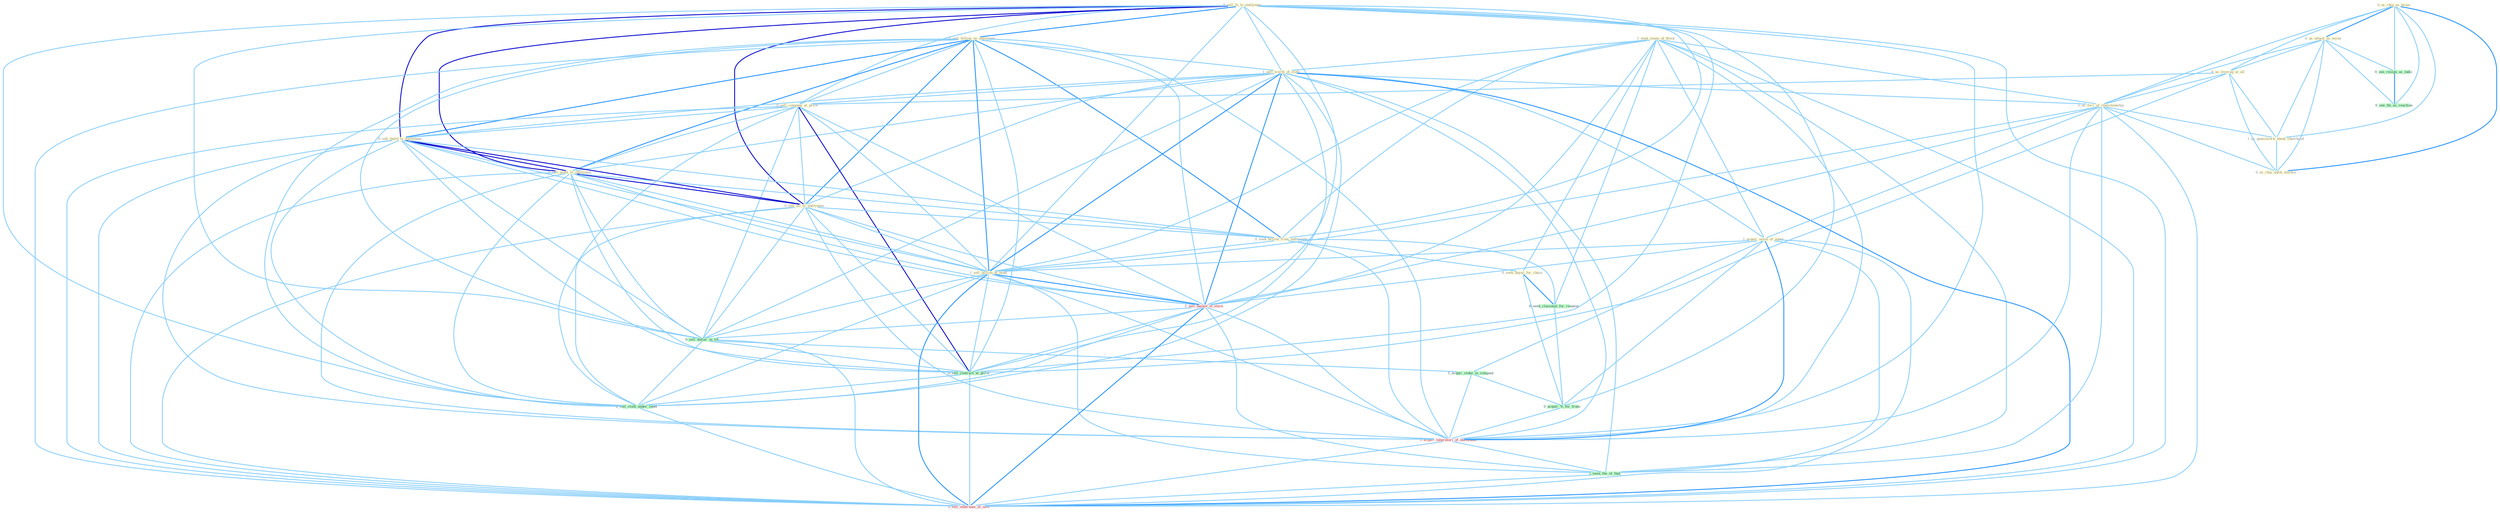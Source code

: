 Graph G{ 
    node
    [shape=polygon,style=filled,width=.5,height=.06,color="#BDFCC9",fixedsize=true,fontsize=4,
    fontcolor="#2f4f4f"];
    {node
    [color="#ffffe0", fontcolor="#8b7d6b"] "1_seek_mean_of_block " "0_us_chip_as_brain " "0_sell_%_to_entitynam " "0_us_attack_as_excus " "0_us_leverag_at_all " "0_sell_billion_on_entitynam " "1_sell_worth_of_cloth " "0_sell_compani_at_price " "0_sell_build_to_entitynam " "0_sell_plant_to_entitynam " "0_sell_all_to_entitynam " "0_seek_billion_from_entitynam " "1_us_forc_of_chairmanship " "1_us_guesswork_about_likelihood " "0_seek_buyer_for_chain " "1_acquir_asset_of_agenc " "1_sell_billion_of_bond " "0_us_chip_unlik_machin "}
{node [color="#fff0f5", fontcolor="#b22222"] "1_sell_basket_of_stock " "1_acquir_laboratori_of_entitynam " "1_sell_othernum_of_offic "}
edge [color="#B0E2FF"];

	"1_seek_mean_of_block " -- "1_sell_worth_of_cloth " [w="1", color="#87cefa" ];
	"1_seek_mean_of_block " -- "0_seek_billion_from_entitynam " [w="1", color="#87cefa" ];
	"1_seek_mean_of_block " -- "1_us_forc_of_chairmanship " [w="1", color="#87cefa" ];
	"1_seek_mean_of_block " -- "0_seek_buyer_for_chain " [w="1", color="#87cefa" ];
	"1_seek_mean_of_block " -- "1_acquir_asset_of_agenc " [w="1", color="#87cefa" ];
	"1_seek_mean_of_block " -- "1_sell_billion_of_bond " [w="1", color="#87cefa" ];
	"1_seek_mean_of_block " -- "0_seek_classmat_for_reunion " [w="1", color="#87cefa" ];
	"1_seek_mean_of_block " -- "1_sell_basket_of_stock " [w="1", color="#87cefa" ];
	"1_seek_mean_of_block " -- "1_acquir_laboratori_of_entitynam " [w="1", color="#87cefa" ];
	"1_seek_mean_of_block " -- "1_seen_the_of_that " [w="1", color="#87cefa" ];
	"1_seek_mean_of_block " -- "1_sell_othernum_of_offic " [w="1", color="#87cefa" ];
	"0_us_chip_as_brain " -- "0_us_attack_as_excus " [w="2", color="#1e90ff" , len=0.8];
	"0_us_chip_as_brain " -- "0_us_leverag_at_all " [w="1", color="#87cefa" ];
	"0_us_chip_as_brain " -- "1_us_forc_of_chairmanship " [w="1", color="#87cefa" ];
	"0_us_chip_as_brain " -- "1_us_guesswork_about_likelihood " [w="1", color="#87cefa" ];
	"0_us_chip_as_brain " -- "0_us_chip_unlik_machin " [w="2", color="#1e90ff" , len=0.8];
	"0_us_chip_as_brain " -- "0_see_resign_as_indic " [w="1", color="#87cefa" ];
	"0_us_chip_as_brain " -- "0_see_thi_as_reaction " [w="1", color="#87cefa" ];
	"0_sell_%_to_entitynam " -- "0_sell_billion_on_entitynam " [w="2", color="#1e90ff" , len=0.8];
	"0_sell_%_to_entitynam " -- "1_sell_worth_of_cloth " [w="1", color="#87cefa" ];
	"0_sell_%_to_entitynam " -- "0_sell_compani_at_price " [w="1", color="#87cefa" ];
	"0_sell_%_to_entitynam " -- "0_sell_build_to_entitynam " [w="3", color="#0000cd" , len=0.6];
	"0_sell_%_to_entitynam " -- "0_sell_plant_to_entitynam " [w="3", color="#0000cd" , len=0.6];
	"0_sell_%_to_entitynam " -- "0_sell_all_to_entitynam " [w="3", color="#0000cd" , len=0.6];
	"0_sell_%_to_entitynam " -- "0_seek_billion_from_entitynam " [w="1", color="#87cefa" ];
	"0_sell_%_to_entitynam " -- "1_sell_billion_of_bond " [w="1", color="#87cefa" ];
	"0_sell_%_to_entitynam " -- "1_sell_basket_of_stock " [w="1", color="#87cefa" ];
	"0_sell_%_to_entitynam " -- "0_sell_dollar_in_lot " [w="1", color="#87cefa" ];
	"0_sell_%_to_entitynam " -- "0_acquir_%_for_franc " [w="1", color="#87cefa" ];
	"0_sell_%_to_entitynam " -- "0_sell_contract_at_price " [w="1", color="#87cefa" ];
	"0_sell_%_to_entitynam " -- "1_acquir_laboratori_of_entitynam " [w="1", color="#87cefa" ];
	"0_sell_%_to_entitynam " -- "0_sell_cloth_under_label " [w="1", color="#87cefa" ];
	"0_sell_%_to_entitynam " -- "1_sell_othernum_of_offic " [w="1", color="#87cefa" ];
	"0_us_attack_as_excus " -- "0_us_leverag_at_all " [w="1", color="#87cefa" ];
	"0_us_attack_as_excus " -- "1_us_forc_of_chairmanship " [w="1", color="#87cefa" ];
	"0_us_attack_as_excus " -- "1_us_guesswork_about_likelihood " [w="1", color="#87cefa" ];
	"0_us_attack_as_excus " -- "0_us_chip_unlik_machin " [w="1", color="#87cefa" ];
	"0_us_attack_as_excus " -- "0_see_resign_as_indic " [w="1", color="#87cefa" ];
	"0_us_attack_as_excus " -- "0_see_thi_as_reaction " [w="1", color="#87cefa" ];
	"0_us_leverag_at_all " -- "0_sell_compani_at_price " [w="1", color="#87cefa" ];
	"0_us_leverag_at_all " -- "1_us_forc_of_chairmanship " [w="1", color="#87cefa" ];
	"0_us_leverag_at_all " -- "1_us_guesswork_about_likelihood " [w="1", color="#87cefa" ];
	"0_us_leverag_at_all " -- "0_us_chip_unlik_machin " [w="1", color="#87cefa" ];
	"0_us_leverag_at_all " -- "0_sell_contract_at_price " [w="1", color="#87cefa" ];
	"0_sell_billion_on_entitynam " -- "1_sell_worth_of_cloth " [w="1", color="#87cefa" ];
	"0_sell_billion_on_entitynam " -- "0_sell_compani_at_price " [w="1", color="#87cefa" ];
	"0_sell_billion_on_entitynam " -- "0_sell_build_to_entitynam " [w="2", color="#1e90ff" , len=0.8];
	"0_sell_billion_on_entitynam " -- "0_sell_plant_to_entitynam " [w="2", color="#1e90ff" , len=0.8];
	"0_sell_billion_on_entitynam " -- "0_sell_all_to_entitynam " [w="2", color="#1e90ff" , len=0.8];
	"0_sell_billion_on_entitynam " -- "0_seek_billion_from_entitynam " [w="2", color="#1e90ff" , len=0.8];
	"0_sell_billion_on_entitynam " -- "1_sell_billion_of_bond " [w="2", color="#1e90ff" , len=0.8];
	"0_sell_billion_on_entitynam " -- "1_sell_basket_of_stock " [w="1", color="#87cefa" ];
	"0_sell_billion_on_entitynam " -- "0_sell_dollar_in_lot " [w="1", color="#87cefa" ];
	"0_sell_billion_on_entitynam " -- "0_sell_contract_at_price " [w="1", color="#87cefa" ];
	"0_sell_billion_on_entitynam " -- "1_acquir_laboratori_of_entitynam " [w="1", color="#87cefa" ];
	"0_sell_billion_on_entitynam " -- "0_sell_cloth_under_label " [w="1", color="#87cefa" ];
	"0_sell_billion_on_entitynam " -- "1_sell_othernum_of_offic " [w="1", color="#87cefa" ];
	"1_sell_worth_of_cloth " -- "0_sell_compani_at_price " [w="1", color="#87cefa" ];
	"1_sell_worth_of_cloth " -- "0_sell_build_to_entitynam " [w="1", color="#87cefa" ];
	"1_sell_worth_of_cloth " -- "0_sell_plant_to_entitynam " [w="1", color="#87cefa" ];
	"1_sell_worth_of_cloth " -- "0_sell_all_to_entitynam " [w="1", color="#87cefa" ];
	"1_sell_worth_of_cloth " -- "1_us_forc_of_chairmanship " [w="1", color="#87cefa" ];
	"1_sell_worth_of_cloth " -- "1_acquir_asset_of_agenc " [w="1", color="#87cefa" ];
	"1_sell_worth_of_cloth " -- "1_sell_billion_of_bond " [w="2", color="#1e90ff" , len=0.8];
	"1_sell_worth_of_cloth " -- "1_sell_basket_of_stock " [w="2", color="#1e90ff" , len=0.8];
	"1_sell_worth_of_cloth " -- "0_sell_dollar_in_lot " [w="1", color="#87cefa" ];
	"1_sell_worth_of_cloth " -- "0_sell_contract_at_price " [w="1", color="#87cefa" ];
	"1_sell_worth_of_cloth " -- "1_acquir_laboratori_of_entitynam " [w="1", color="#87cefa" ];
	"1_sell_worth_of_cloth " -- "0_sell_cloth_under_label " [w="1", color="#87cefa" ];
	"1_sell_worth_of_cloth " -- "1_seen_the_of_that " [w="1", color="#87cefa" ];
	"1_sell_worth_of_cloth " -- "1_sell_othernum_of_offic " [w="2", color="#1e90ff" , len=0.8];
	"0_sell_compani_at_price " -- "0_sell_build_to_entitynam " [w="1", color="#87cefa" ];
	"0_sell_compani_at_price " -- "0_sell_plant_to_entitynam " [w="1", color="#87cefa" ];
	"0_sell_compani_at_price " -- "0_sell_all_to_entitynam " [w="1", color="#87cefa" ];
	"0_sell_compani_at_price " -- "1_sell_billion_of_bond " [w="1", color="#87cefa" ];
	"0_sell_compani_at_price " -- "1_sell_basket_of_stock " [w="1", color="#87cefa" ];
	"0_sell_compani_at_price " -- "0_sell_dollar_in_lot " [w="1", color="#87cefa" ];
	"0_sell_compani_at_price " -- "0_sell_contract_at_price " [w="3", color="#0000cd" , len=0.6];
	"0_sell_compani_at_price " -- "0_sell_cloth_under_label " [w="1", color="#87cefa" ];
	"0_sell_compani_at_price " -- "1_sell_othernum_of_offic " [w="1", color="#87cefa" ];
	"0_sell_build_to_entitynam " -- "0_sell_plant_to_entitynam " [w="3", color="#0000cd" , len=0.6];
	"0_sell_build_to_entitynam " -- "0_sell_all_to_entitynam " [w="3", color="#0000cd" , len=0.6];
	"0_sell_build_to_entitynam " -- "0_seek_billion_from_entitynam " [w="1", color="#87cefa" ];
	"0_sell_build_to_entitynam " -- "1_sell_billion_of_bond " [w="1", color="#87cefa" ];
	"0_sell_build_to_entitynam " -- "1_sell_basket_of_stock " [w="1", color="#87cefa" ];
	"0_sell_build_to_entitynam " -- "0_sell_dollar_in_lot " [w="1", color="#87cefa" ];
	"0_sell_build_to_entitynam " -- "0_sell_contract_at_price " [w="1", color="#87cefa" ];
	"0_sell_build_to_entitynam " -- "1_acquir_laboratori_of_entitynam " [w="1", color="#87cefa" ];
	"0_sell_build_to_entitynam " -- "0_sell_cloth_under_label " [w="1", color="#87cefa" ];
	"0_sell_build_to_entitynam " -- "1_sell_othernum_of_offic " [w="1", color="#87cefa" ];
	"0_sell_plant_to_entitynam " -- "0_sell_all_to_entitynam " [w="3", color="#0000cd" , len=0.6];
	"0_sell_plant_to_entitynam " -- "0_seek_billion_from_entitynam " [w="1", color="#87cefa" ];
	"0_sell_plant_to_entitynam " -- "1_sell_billion_of_bond " [w="1", color="#87cefa" ];
	"0_sell_plant_to_entitynam " -- "1_sell_basket_of_stock " [w="1", color="#87cefa" ];
	"0_sell_plant_to_entitynam " -- "0_sell_dollar_in_lot " [w="1", color="#87cefa" ];
	"0_sell_plant_to_entitynam " -- "0_sell_contract_at_price " [w="1", color="#87cefa" ];
	"0_sell_plant_to_entitynam " -- "1_acquir_laboratori_of_entitynam " [w="1", color="#87cefa" ];
	"0_sell_plant_to_entitynam " -- "0_sell_cloth_under_label " [w="1", color="#87cefa" ];
	"0_sell_plant_to_entitynam " -- "1_sell_othernum_of_offic " [w="1", color="#87cefa" ];
	"0_sell_all_to_entitynam " -- "0_seek_billion_from_entitynam " [w="1", color="#87cefa" ];
	"0_sell_all_to_entitynam " -- "1_sell_billion_of_bond " [w="1", color="#87cefa" ];
	"0_sell_all_to_entitynam " -- "1_sell_basket_of_stock " [w="1", color="#87cefa" ];
	"0_sell_all_to_entitynam " -- "0_sell_dollar_in_lot " [w="1", color="#87cefa" ];
	"0_sell_all_to_entitynam " -- "0_sell_contract_at_price " [w="1", color="#87cefa" ];
	"0_sell_all_to_entitynam " -- "1_acquir_laboratori_of_entitynam " [w="1", color="#87cefa" ];
	"0_sell_all_to_entitynam " -- "0_sell_cloth_under_label " [w="1", color="#87cefa" ];
	"0_sell_all_to_entitynam " -- "1_sell_othernum_of_offic " [w="1", color="#87cefa" ];
	"0_seek_billion_from_entitynam " -- "0_seek_buyer_for_chain " [w="1", color="#87cefa" ];
	"0_seek_billion_from_entitynam " -- "1_sell_billion_of_bond " [w="1", color="#87cefa" ];
	"0_seek_billion_from_entitynam " -- "0_seek_classmat_for_reunion " [w="1", color="#87cefa" ];
	"0_seek_billion_from_entitynam " -- "1_acquir_laboratori_of_entitynam " [w="1", color="#87cefa" ];
	"1_us_forc_of_chairmanship " -- "1_us_guesswork_about_likelihood " [w="1", color="#87cefa" ];
	"1_us_forc_of_chairmanship " -- "1_acquir_asset_of_agenc " [w="1", color="#87cefa" ];
	"1_us_forc_of_chairmanship " -- "1_sell_billion_of_bond " [w="1", color="#87cefa" ];
	"1_us_forc_of_chairmanship " -- "0_us_chip_unlik_machin " [w="1", color="#87cefa" ];
	"1_us_forc_of_chairmanship " -- "1_sell_basket_of_stock " [w="1", color="#87cefa" ];
	"1_us_forc_of_chairmanship " -- "1_acquir_laboratori_of_entitynam " [w="1", color="#87cefa" ];
	"1_us_forc_of_chairmanship " -- "1_seen_the_of_that " [w="1", color="#87cefa" ];
	"1_us_forc_of_chairmanship " -- "1_sell_othernum_of_offic " [w="1", color="#87cefa" ];
	"1_us_guesswork_about_likelihood " -- "0_us_chip_unlik_machin " [w="1", color="#87cefa" ];
	"0_seek_buyer_for_chain " -- "0_seek_classmat_for_reunion " [w="2", color="#1e90ff" , len=0.8];
	"0_seek_buyer_for_chain " -- "0_acquir_%_for_franc " [w="1", color="#87cefa" ];
	"1_acquir_asset_of_agenc " -- "1_sell_billion_of_bond " [w="1", color="#87cefa" ];
	"1_acquir_asset_of_agenc " -- "1_sell_basket_of_stock " [w="1", color="#87cefa" ];
	"1_acquir_asset_of_agenc " -- "1_acquir_stake_in_compani " [w="1", color="#87cefa" ];
	"1_acquir_asset_of_agenc " -- "0_acquir_%_for_franc " [w="1", color="#87cefa" ];
	"1_acquir_asset_of_agenc " -- "1_acquir_laboratori_of_entitynam " [w="2", color="#1e90ff" , len=0.8];
	"1_acquir_asset_of_agenc " -- "1_seen_the_of_that " [w="1", color="#87cefa" ];
	"1_acquir_asset_of_agenc " -- "1_sell_othernum_of_offic " [w="1", color="#87cefa" ];
	"1_sell_billion_of_bond " -- "1_sell_basket_of_stock " [w="2", color="#1e90ff" , len=0.8];
	"1_sell_billion_of_bond " -- "0_sell_dollar_in_lot " [w="1", color="#87cefa" ];
	"1_sell_billion_of_bond " -- "0_sell_contract_at_price " [w="1", color="#87cefa" ];
	"1_sell_billion_of_bond " -- "1_acquir_laboratori_of_entitynam " [w="1", color="#87cefa" ];
	"1_sell_billion_of_bond " -- "0_sell_cloth_under_label " [w="1", color="#87cefa" ];
	"1_sell_billion_of_bond " -- "1_seen_the_of_that " [w="1", color="#87cefa" ];
	"1_sell_billion_of_bond " -- "1_sell_othernum_of_offic " [w="2", color="#1e90ff" , len=0.8];
	"0_seek_classmat_for_reunion " -- "0_acquir_%_for_franc " [w="1", color="#87cefa" ];
	"1_sell_basket_of_stock " -- "0_sell_dollar_in_lot " [w="1", color="#87cefa" ];
	"1_sell_basket_of_stock " -- "0_sell_contract_at_price " [w="1", color="#87cefa" ];
	"1_sell_basket_of_stock " -- "1_acquir_laboratori_of_entitynam " [w="1", color="#87cefa" ];
	"1_sell_basket_of_stock " -- "0_sell_cloth_under_label " [w="1", color="#87cefa" ];
	"1_sell_basket_of_stock " -- "1_seen_the_of_that " [w="1", color="#87cefa" ];
	"1_sell_basket_of_stock " -- "1_sell_othernum_of_offic " [w="2", color="#1e90ff" , len=0.8];
	"0_sell_dollar_in_lot " -- "1_acquir_stake_in_compani " [w="1", color="#87cefa" ];
	"0_sell_dollar_in_lot " -- "0_sell_contract_at_price " [w="1", color="#87cefa" ];
	"0_sell_dollar_in_lot " -- "0_sell_cloth_under_label " [w="1", color="#87cefa" ];
	"0_sell_dollar_in_lot " -- "1_sell_othernum_of_offic " [w="1", color="#87cefa" ];
	"0_see_resign_as_indic " -- "0_see_thi_as_reaction " [w="2", color="#1e90ff" , len=0.8];
	"1_acquir_stake_in_compani " -- "0_acquir_%_for_franc " [w="1", color="#87cefa" ];
	"1_acquir_stake_in_compani " -- "1_acquir_laboratori_of_entitynam " [w="1", color="#87cefa" ];
	"0_acquir_%_for_franc " -- "1_acquir_laboratori_of_entitynam " [w="1", color="#87cefa" ];
	"0_sell_contract_at_price " -- "0_sell_cloth_under_label " [w="1", color="#87cefa" ];
	"0_sell_contract_at_price " -- "1_sell_othernum_of_offic " [w="1", color="#87cefa" ];
	"1_acquir_laboratori_of_entitynam " -- "1_seen_the_of_that " [w="1", color="#87cefa" ];
	"1_acquir_laboratori_of_entitynam " -- "1_sell_othernum_of_offic " [w="1", color="#87cefa" ];
	"0_sell_cloth_under_label " -- "1_sell_othernum_of_offic " [w="1", color="#87cefa" ];
	"1_seen_the_of_that " -- "1_sell_othernum_of_offic " [w="1", color="#87cefa" ];
}